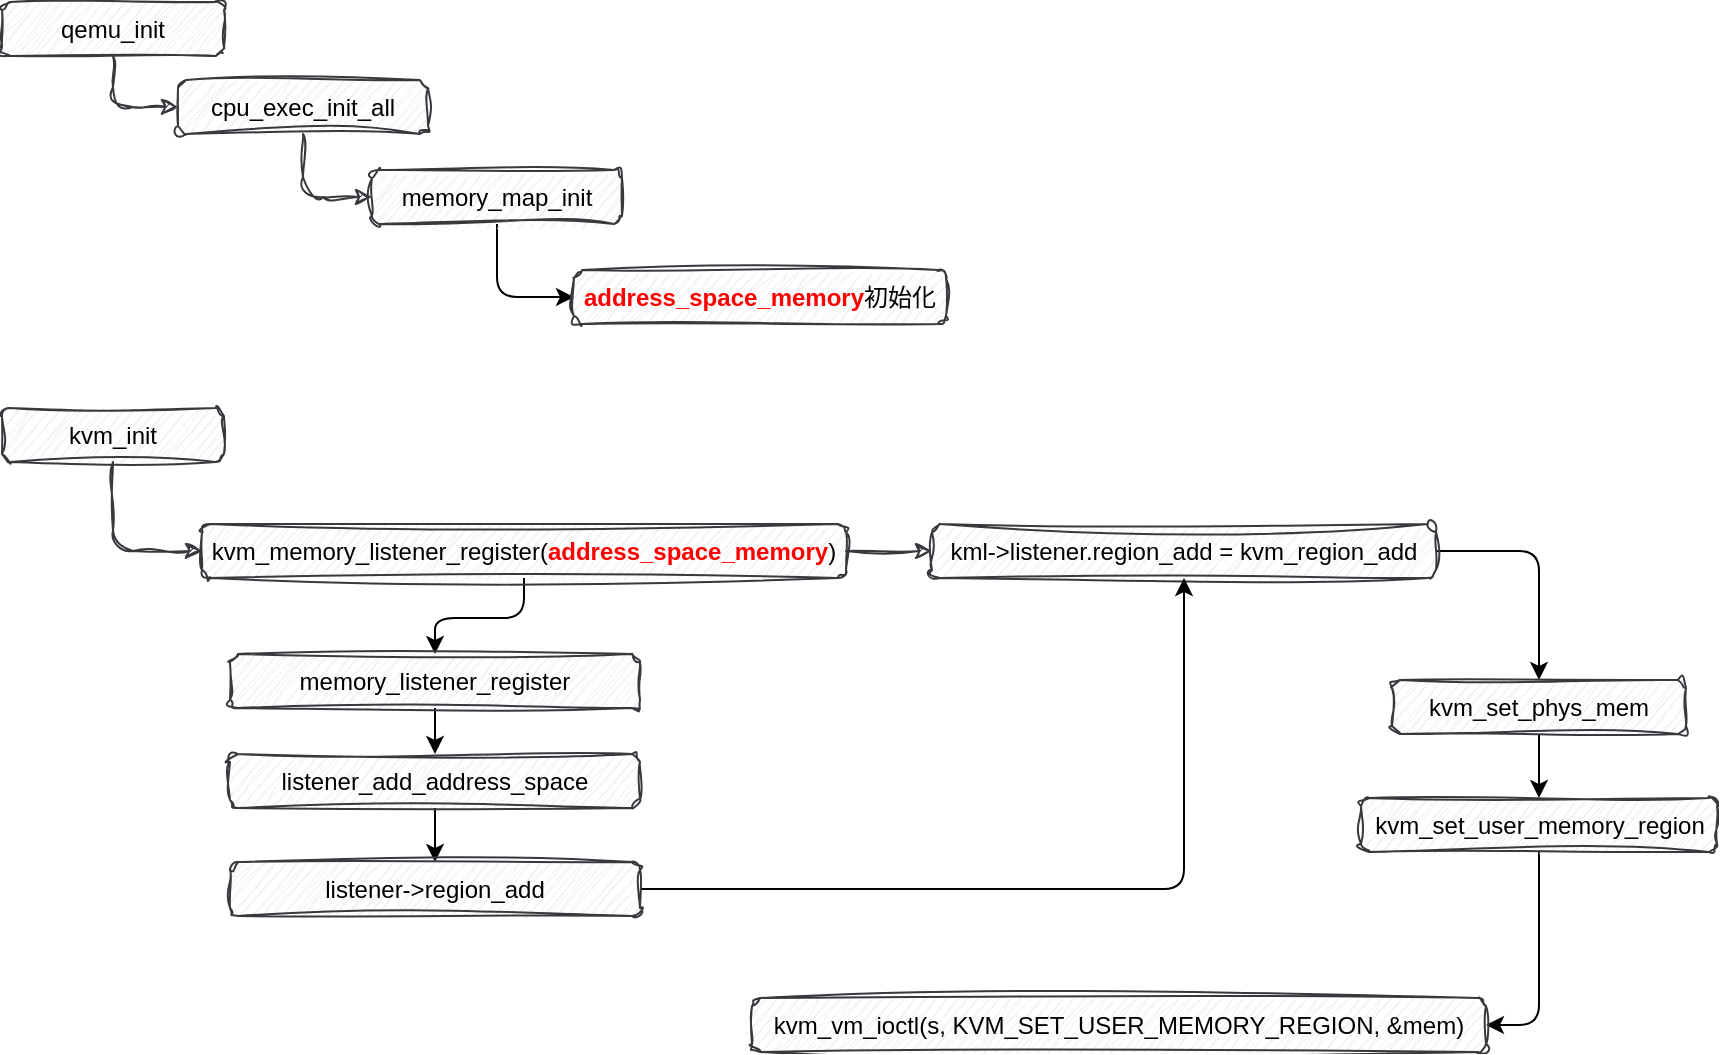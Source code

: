 <mxfile version="24.7.6">
  <diagram name="第 1 页" id="hw7YY8da2ZbIFUqbdpeP">
    <mxGraphModel dx="1270" dy="396" grid="0" gridSize="10" guides="1" tooltips="1" connect="1" arrows="1" fold="1" page="1" pageScale="1" pageWidth="827" pageHeight="1169" math="0" shadow="0">
      <root>
        <mxCell id="0" />
        <mxCell id="1" parent="0" />
        <mxCell id="E4EquZNwHRFTvcGyE8CQ-3" style="edgeStyle=orthogonalEdgeStyle;rounded=1;orthogonalLoop=1;jettySize=auto;html=1;exitX=0.5;exitY=1;exitDx=0;exitDy=0;entryX=0;entryY=0.5;entryDx=0;entryDy=0;curved=0;sketch=1;curveFitting=1;jiggle=2;fillColor=#eeeeee;strokeColor=#36393d;" edge="1" parent="1" source="E4EquZNwHRFTvcGyE8CQ-1" target="E4EquZNwHRFTvcGyE8CQ-2">
          <mxGeometry relative="1" as="geometry" />
        </mxCell>
        <mxCell id="E4EquZNwHRFTvcGyE8CQ-1" value="qemu_init" style="rounded=1;whiteSpace=wrap;html=1;sketch=1;curveFitting=1;jiggle=2;fillColor=#eeeeee;strokeColor=#36393d;" vertex="1" parent="1">
          <mxGeometry x="45" y="65" width="111" height="27" as="geometry" />
        </mxCell>
        <mxCell id="E4EquZNwHRFTvcGyE8CQ-6" style="edgeStyle=orthogonalEdgeStyle;rounded=1;orthogonalLoop=1;jettySize=auto;html=1;exitX=0.5;exitY=1;exitDx=0;exitDy=0;entryX=0;entryY=0.5;entryDx=0;entryDy=0;curved=0;sketch=1;curveFitting=1;jiggle=2;fillColor=#eeeeee;strokeColor=#36393d;" edge="1" parent="1" source="E4EquZNwHRFTvcGyE8CQ-2" target="E4EquZNwHRFTvcGyE8CQ-4">
          <mxGeometry relative="1" as="geometry" />
        </mxCell>
        <mxCell id="E4EquZNwHRFTvcGyE8CQ-2" value="cpu_exec_init_all" style="rounded=1;whiteSpace=wrap;html=1;sketch=1;curveFitting=1;jiggle=2;fillColor=#eeeeee;strokeColor=#36393d;" vertex="1" parent="1">
          <mxGeometry x="133" y="104" width="125" height="27" as="geometry" />
        </mxCell>
        <mxCell id="E4EquZNwHRFTvcGyE8CQ-20" style="edgeStyle=orthogonalEdgeStyle;rounded=1;orthogonalLoop=1;jettySize=auto;html=1;exitX=0.5;exitY=1;exitDx=0;exitDy=0;entryX=0;entryY=0.5;entryDx=0;entryDy=0;curved=0;" edge="1" parent="1" source="E4EquZNwHRFTvcGyE8CQ-4" target="E4EquZNwHRFTvcGyE8CQ-19">
          <mxGeometry relative="1" as="geometry" />
        </mxCell>
        <mxCell id="E4EquZNwHRFTvcGyE8CQ-4" value="memory_map_init" style="rounded=1;whiteSpace=wrap;html=1;sketch=1;curveFitting=1;jiggle=2;fillColor=#eeeeee;strokeColor=#36393d;" vertex="1" parent="1">
          <mxGeometry x="230" y="149" width="125" height="27" as="geometry" />
        </mxCell>
        <mxCell id="E4EquZNwHRFTvcGyE8CQ-9" style="edgeStyle=orthogonalEdgeStyle;rounded=1;orthogonalLoop=1;jettySize=auto;html=1;exitX=0.5;exitY=1;exitDx=0;exitDy=0;entryX=0;entryY=0.5;entryDx=0;entryDy=0;curved=0;sketch=1;curveFitting=1;jiggle=2;fillColor=#eeeeee;strokeColor=#36393d;" edge="1" parent="1" source="E4EquZNwHRFTvcGyE8CQ-7" target="E4EquZNwHRFTvcGyE8CQ-8">
          <mxGeometry relative="1" as="geometry" />
        </mxCell>
        <mxCell id="E4EquZNwHRFTvcGyE8CQ-7" value="kvm_init" style="rounded=1;whiteSpace=wrap;html=1;fillColor=#eeeeee;strokeColor=#36393d;glass=0;shadow=0;sketch=1;curveFitting=1;jiggle=2;" vertex="1" parent="1">
          <mxGeometry x="45" y="268" width="111" height="27" as="geometry" />
        </mxCell>
        <mxCell id="E4EquZNwHRFTvcGyE8CQ-11" style="edgeStyle=orthogonalEdgeStyle;rounded=1;orthogonalLoop=1;jettySize=auto;html=1;exitX=1;exitY=0.5;exitDx=0;exitDy=0;entryX=0;entryY=0.5;entryDx=0;entryDy=0;curved=0;sketch=1;curveFitting=1;jiggle=2;fillColor=#eeeeee;strokeColor=#36393d;" edge="1" parent="1" source="E4EquZNwHRFTvcGyE8CQ-8" target="E4EquZNwHRFTvcGyE8CQ-10">
          <mxGeometry relative="1" as="geometry" />
        </mxCell>
        <mxCell id="E4EquZNwHRFTvcGyE8CQ-13" style="edgeStyle=orthogonalEdgeStyle;rounded=1;orthogonalLoop=1;jettySize=auto;html=1;exitX=0.5;exitY=1;exitDx=0;exitDy=0;curved=0;" edge="1" parent="1" source="E4EquZNwHRFTvcGyE8CQ-8" target="E4EquZNwHRFTvcGyE8CQ-12">
          <mxGeometry relative="1" as="geometry" />
        </mxCell>
        <mxCell id="E4EquZNwHRFTvcGyE8CQ-8" value="kvm_memory_listener_register(&lt;b&gt;&lt;font color=&quot;#ff0000&quot;&gt;address_space_memory&lt;/font&gt;&lt;/b&gt;)" style="rounded=1;whiteSpace=wrap;html=1;sketch=1;curveFitting=1;jiggle=2;fillColor=#eeeeee;strokeColor=#36393d;" vertex="1" parent="1">
          <mxGeometry x="145" y="326" width="322" height="27" as="geometry" />
        </mxCell>
        <mxCell id="E4EquZNwHRFTvcGyE8CQ-22" style="edgeStyle=orthogonalEdgeStyle;rounded=1;orthogonalLoop=1;jettySize=auto;html=1;exitX=1;exitY=0.5;exitDx=0;exitDy=0;entryX=0.5;entryY=0;entryDx=0;entryDy=0;curved=0;" edge="1" parent="1" source="E4EquZNwHRFTvcGyE8CQ-10" target="E4EquZNwHRFTvcGyE8CQ-21">
          <mxGeometry relative="1" as="geometry" />
        </mxCell>
        <mxCell id="E4EquZNwHRFTvcGyE8CQ-10" value="kml-&amp;gt;listener.region_add = kvm_region_add" style="rounded=1;whiteSpace=wrap;html=1;sketch=1;curveFitting=1;jiggle=2;fillColor=#eeeeee;strokeColor=#36393d;glass=0;shadow=0;" vertex="1" parent="1">
          <mxGeometry x="510" y="326" width="252" height="27" as="geometry" />
        </mxCell>
        <mxCell id="E4EquZNwHRFTvcGyE8CQ-15" style="edgeStyle=orthogonalEdgeStyle;rounded=0;orthogonalLoop=1;jettySize=auto;html=1;exitX=0.5;exitY=1;exitDx=0;exitDy=0;" edge="1" parent="1" source="E4EquZNwHRFTvcGyE8CQ-12" target="E4EquZNwHRFTvcGyE8CQ-14">
          <mxGeometry relative="1" as="geometry" />
        </mxCell>
        <mxCell id="E4EquZNwHRFTvcGyE8CQ-12" value="memory_listener_register" style="rounded=1;whiteSpace=wrap;html=1;sketch=1;curveFitting=1;jiggle=2;fillColor=#eeeeee;strokeColor=#36393d;glass=0;shadow=0;" vertex="1" parent="1">
          <mxGeometry x="159" y="391" width="205" height="27" as="geometry" />
        </mxCell>
        <mxCell id="E4EquZNwHRFTvcGyE8CQ-17" style="edgeStyle=orthogonalEdgeStyle;rounded=0;orthogonalLoop=1;jettySize=auto;html=1;exitX=0.5;exitY=1;exitDx=0;exitDy=0;entryX=0.5;entryY=0;entryDx=0;entryDy=0;" edge="1" parent="1" source="E4EquZNwHRFTvcGyE8CQ-14" target="E4EquZNwHRFTvcGyE8CQ-16">
          <mxGeometry relative="1" as="geometry" />
        </mxCell>
        <mxCell id="E4EquZNwHRFTvcGyE8CQ-14" value="&lt;font style=&quot;&quot;&gt;listener_add_address_space&lt;/font&gt;" style="rounded=1;whiteSpace=wrap;html=1;sketch=1;curveFitting=1;jiggle=2;fillColor=#eeeeee;strokeColor=#36393d;glass=0;shadow=0;fontColor=#000000;" vertex="1" parent="1">
          <mxGeometry x="159" y="441" width="205" height="27" as="geometry" />
        </mxCell>
        <mxCell id="E4EquZNwHRFTvcGyE8CQ-18" style="edgeStyle=orthogonalEdgeStyle;rounded=1;orthogonalLoop=1;jettySize=auto;html=1;exitX=1;exitY=0.5;exitDx=0;exitDy=0;entryX=0.5;entryY=1;entryDx=0;entryDy=0;curved=0;" edge="1" parent="1" source="E4EquZNwHRFTvcGyE8CQ-16" target="E4EquZNwHRFTvcGyE8CQ-10">
          <mxGeometry relative="1" as="geometry" />
        </mxCell>
        <mxCell id="E4EquZNwHRFTvcGyE8CQ-16" value="listener-&amp;gt;region_add" style="rounded=1;whiteSpace=wrap;html=1;sketch=1;curveFitting=1;jiggle=2;fillColor=#eeeeee;strokeColor=#36393d;glass=0;shadow=0;" vertex="1" parent="1">
          <mxGeometry x="159" y="495" width="205" height="27" as="geometry" />
        </mxCell>
        <mxCell id="E4EquZNwHRFTvcGyE8CQ-19" value="&lt;b&gt;&lt;font color=&quot;#ff0000&quot;&gt;address_space_memory&lt;/font&gt;&lt;/b&gt;初始化" style="rounded=1;whiteSpace=wrap;html=1;sketch=1;curveFitting=1;jiggle=2;fillColor=#eeeeee;strokeColor=#36393d;" vertex="1" parent="1">
          <mxGeometry x="331" y="199" width="186" height="27" as="geometry" />
        </mxCell>
        <mxCell id="E4EquZNwHRFTvcGyE8CQ-24" style="edgeStyle=orthogonalEdgeStyle;rounded=1;orthogonalLoop=1;jettySize=auto;html=1;exitX=0.5;exitY=1;exitDx=0;exitDy=0;entryX=0.5;entryY=0;entryDx=0;entryDy=0;curved=0;" edge="1" parent="1" source="E4EquZNwHRFTvcGyE8CQ-21" target="E4EquZNwHRFTvcGyE8CQ-23">
          <mxGeometry relative="1" as="geometry" />
        </mxCell>
        <mxCell id="E4EquZNwHRFTvcGyE8CQ-21" value="kvm_set_phys_mem" style="rounded=1;whiteSpace=wrap;html=1;sketch=1;curveFitting=1;jiggle=2;fillColor=#eeeeee;strokeColor=#36393d;glass=0;shadow=0;" vertex="1" parent="1">
          <mxGeometry x="740" y="404" width="147" height="27" as="geometry" />
        </mxCell>
        <mxCell id="E4EquZNwHRFTvcGyE8CQ-26" style="edgeStyle=orthogonalEdgeStyle;rounded=1;orthogonalLoop=1;jettySize=auto;html=1;exitX=0.5;exitY=1;exitDx=0;exitDy=0;entryX=1;entryY=0.5;entryDx=0;entryDy=0;curved=0;" edge="1" parent="1" source="E4EquZNwHRFTvcGyE8CQ-23" target="E4EquZNwHRFTvcGyE8CQ-25">
          <mxGeometry relative="1" as="geometry" />
        </mxCell>
        <mxCell id="E4EquZNwHRFTvcGyE8CQ-23" value="kvm_set_user_memory_region" style="rounded=1;whiteSpace=wrap;html=1;sketch=1;curveFitting=1;jiggle=2;fillColor=#eeeeee;strokeColor=#36393d;glass=0;shadow=0;" vertex="1" parent="1">
          <mxGeometry x="724.5" y="463" width="178" height="27" as="geometry" />
        </mxCell>
        <mxCell id="E4EquZNwHRFTvcGyE8CQ-25" value="kvm_vm_ioctl(s, KVM_SET_USER_MEMORY_REGION, &amp;amp;mem)" style="rounded=1;whiteSpace=wrap;html=1;sketch=1;curveFitting=1;jiggle=2;fillColor=#eeeeee;strokeColor=#36393d;glass=0;shadow=0;" vertex="1" parent="1">
          <mxGeometry x="420" y="563" width="367" height="27" as="geometry" />
        </mxCell>
      </root>
    </mxGraphModel>
  </diagram>
</mxfile>
